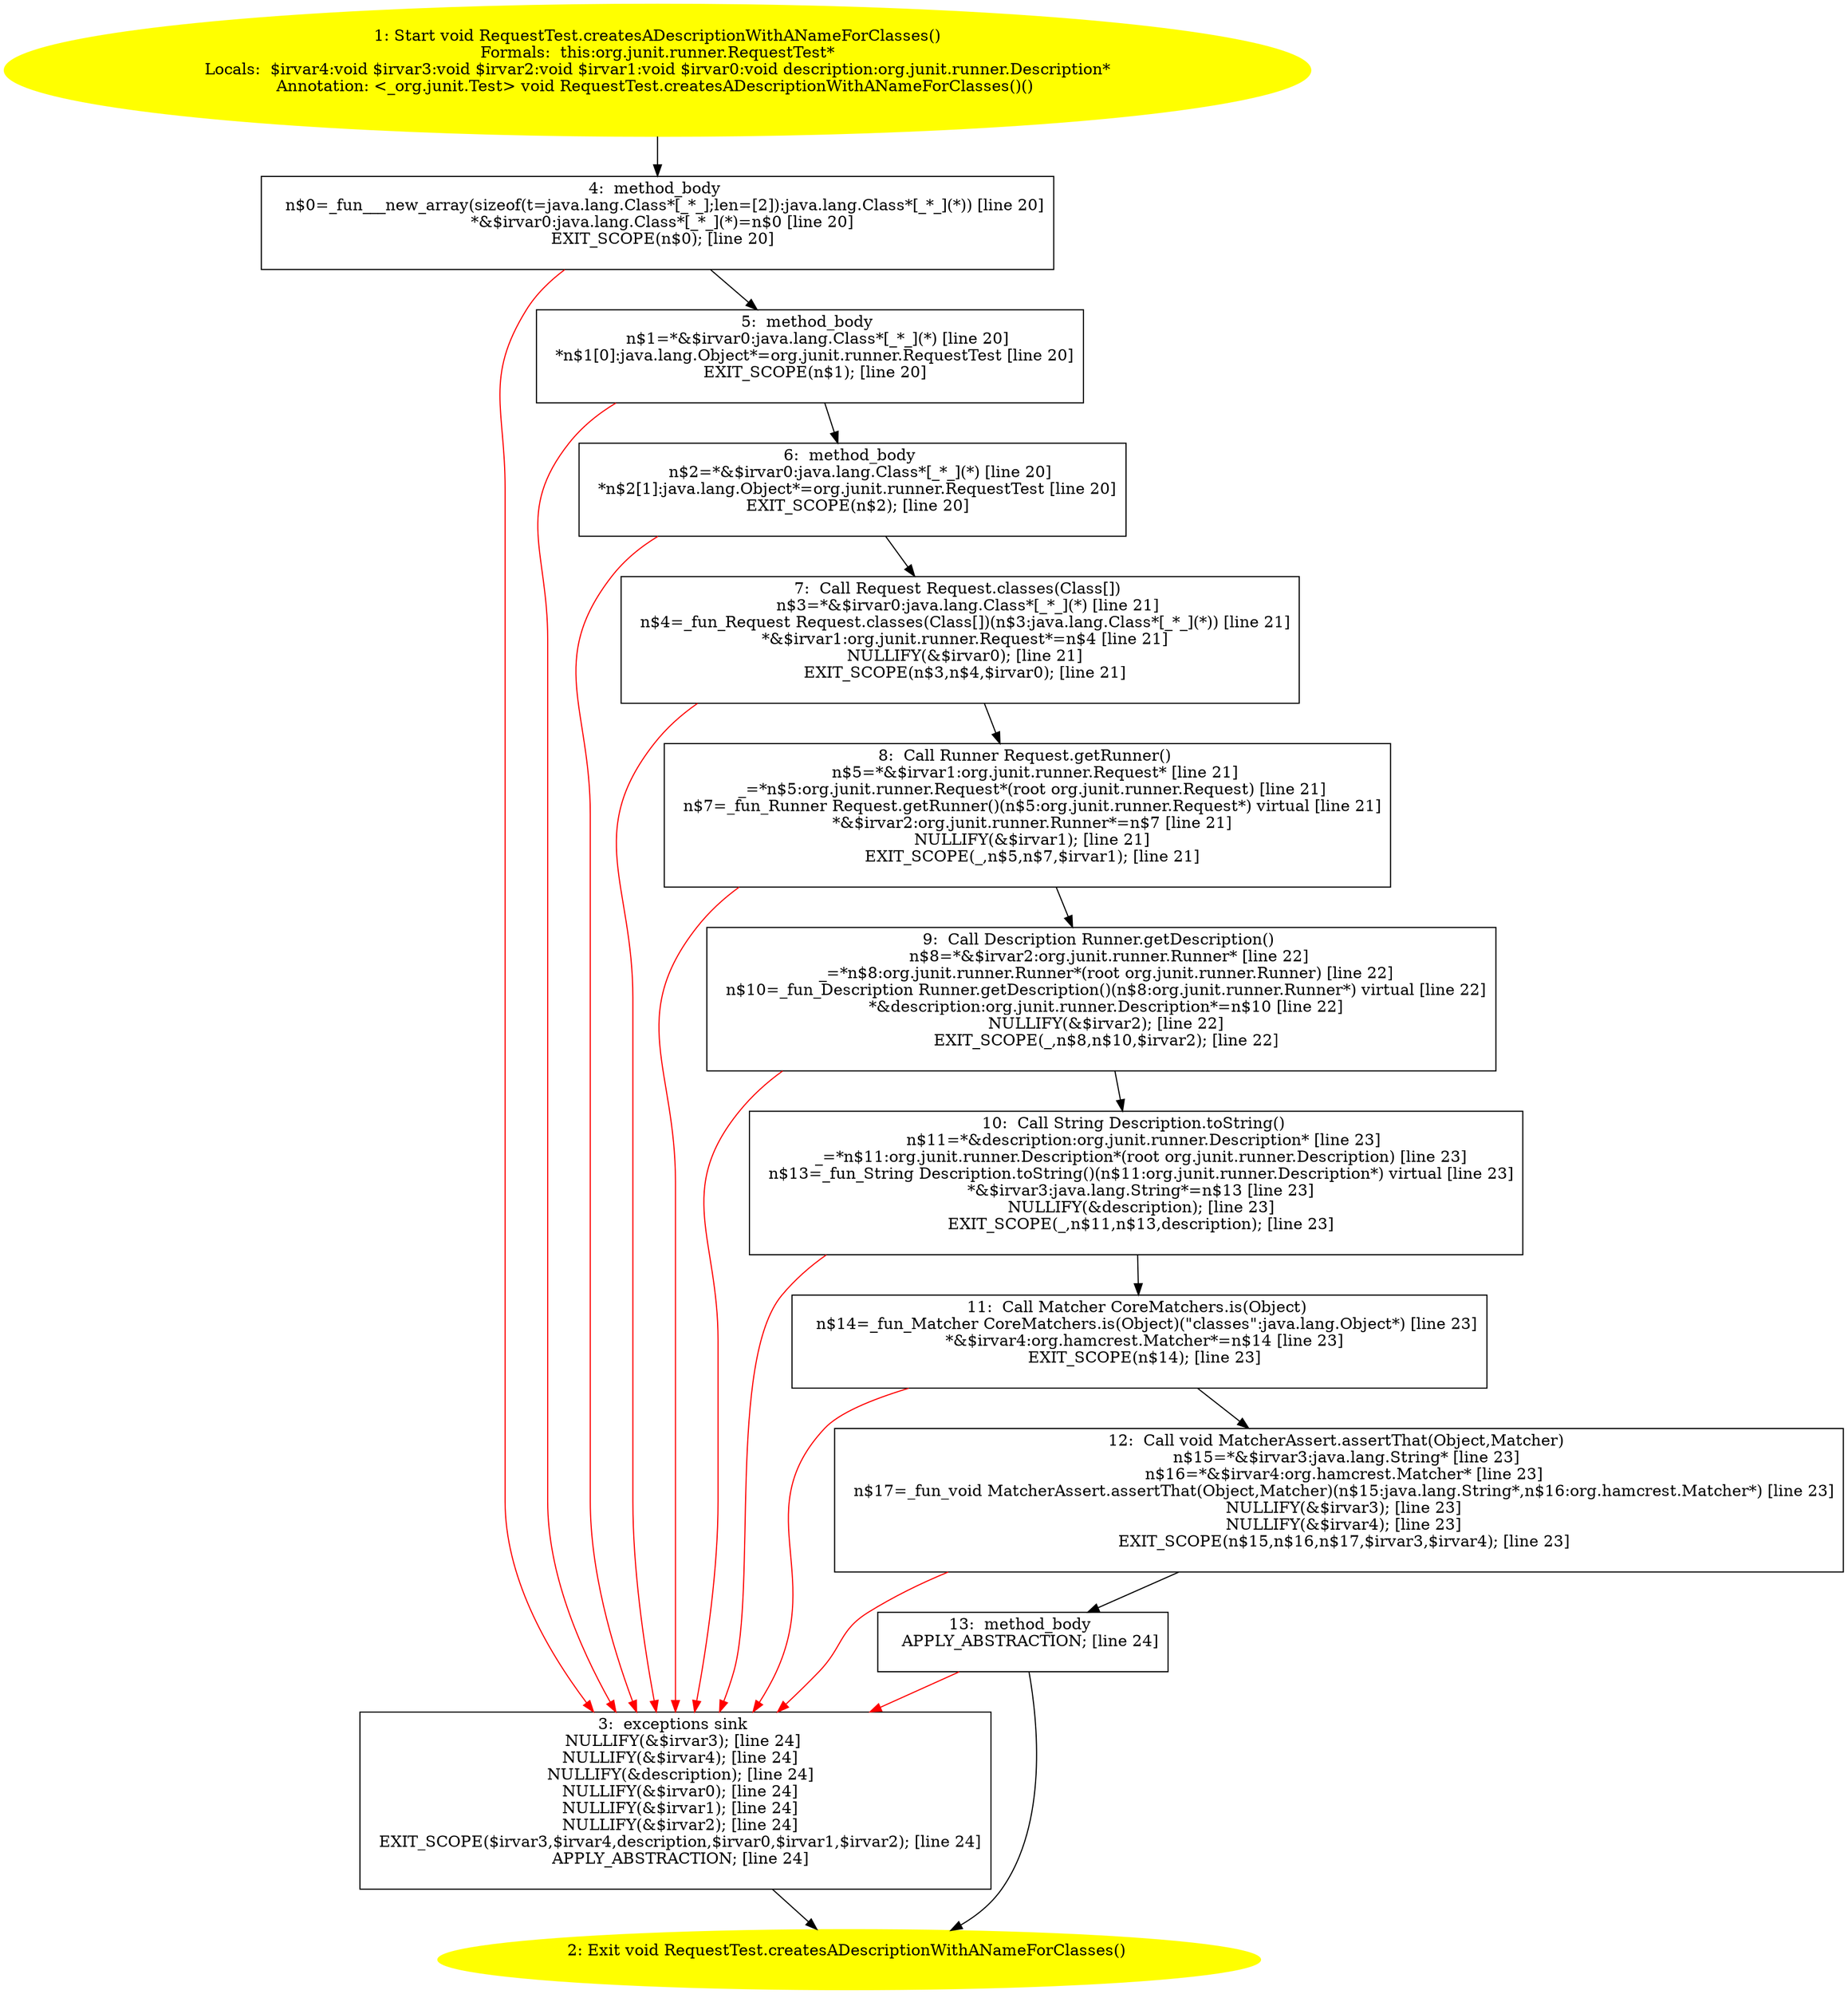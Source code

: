 /* @generated */
digraph cfg {
"org.junit.runner.RequestTest.createsADescriptionWithANameForClasses():void.e3994c2b65a0fd8f9523407d241053b9_1" [label="1: Start void RequestTest.createsADescriptionWithANameForClasses()\nFormals:  this:org.junit.runner.RequestTest*\nLocals:  $irvar4:void $irvar3:void $irvar2:void $irvar1:void $irvar0:void description:org.junit.runner.Description*\nAnnotation: <_org.junit.Test> void RequestTest.createsADescriptionWithANameForClasses()() \n  " color=yellow style=filled]
	

	 "org.junit.runner.RequestTest.createsADescriptionWithANameForClasses():void.e3994c2b65a0fd8f9523407d241053b9_1" -> "org.junit.runner.RequestTest.createsADescriptionWithANameForClasses():void.e3994c2b65a0fd8f9523407d241053b9_4" ;
"org.junit.runner.RequestTest.createsADescriptionWithANameForClasses():void.e3994c2b65a0fd8f9523407d241053b9_2" [label="2: Exit void RequestTest.createsADescriptionWithANameForClasses() \n  " color=yellow style=filled]
	

"org.junit.runner.RequestTest.createsADescriptionWithANameForClasses():void.e3994c2b65a0fd8f9523407d241053b9_3" [label="3:  exceptions sink \n   NULLIFY(&$irvar3); [line 24]\n  NULLIFY(&$irvar4); [line 24]\n  NULLIFY(&description); [line 24]\n  NULLIFY(&$irvar0); [line 24]\n  NULLIFY(&$irvar1); [line 24]\n  NULLIFY(&$irvar2); [line 24]\n  EXIT_SCOPE($irvar3,$irvar4,description,$irvar0,$irvar1,$irvar2); [line 24]\n  APPLY_ABSTRACTION; [line 24]\n " shape="box"]
	

	 "org.junit.runner.RequestTest.createsADescriptionWithANameForClasses():void.e3994c2b65a0fd8f9523407d241053b9_3" -> "org.junit.runner.RequestTest.createsADescriptionWithANameForClasses():void.e3994c2b65a0fd8f9523407d241053b9_2" ;
"org.junit.runner.RequestTest.createsADescriptionWithANameForClasses():void.e3994c2b65a0fd8f9523407d241053b9_4" [label="4:  method_body \n   n$0=_fun___new_array(sizeof(t=java.lang.Class*[_*_];len=[2]):java.lang.Class*[_*_](*)) [line 20]\n  *&$irvar0:java.lang.Class*[_*_](*)=n$0 [line 20]\n  EXIT_SCOPE(n$0); [line 20]\n " shape="box"]
	

	 "org.junit.runner.RequestTest.createsADescriptionWithANameForClasses():void.e3994c2b65a0fd8f9523407d241053b9_4" -> "org.junit.runner.RequestTest.createsADescriptionWithANameForClasses():void.e3994c2b65a0fd8f9523407d241053b9_5" ;
	 "org.junit.runner.RequestTest.createsADescriptionWithANameForClasses():void.e3994c2b65a0fd8f9523407d241053b9_4" -> "org.junit.runner.RequestTest.createsADescriptionWithANameForClasses():void.e3994c2b65a0fd8f9523407d241053b9_3" [color="red" ];
"org.junit.runner.RequestTest.createsADescriptionWithANameForClasses():void.e3994c2b65a0fd8f9523407d241053b9_5" [label="5:  method_body \n   n$1=*&$irvar0:java.lang.Class*[_*_](*) [line 20]\n  *n$1[0]:java.lang.Object*=org.junit.runner.RequestTest [line 20]\n  EXIT_SCOPE(n$1); [line 20]\n " shape="box"]
	

	 "org.junit.runner.RequestTest.createsADescriptionWithANameForClasses():void.e3994c2b65a0fd8f9523407d241053b9_5" -> "org.junit.runner.RequestTest.createsADescriptionWithANameForClasses():void.e3994c2b65a0fd8f9523407d241053b9_6" ;
	 "org.junit.runner.RequestTest.createsADescriptionWithANameForClasses():void.e3994c2b65a0fd8f9523407d241053b9_5" -> "org.junit.runner.RequestTest.createsADescriptionWithANameForClasses():void.e3994c2b65a0fd8f9523407d241053b9_3" [color="red" ];
"org.junit.runner.RequestTest.createsADescriptionWithANameForClasses():void.e3994c2b65a0fd8f9523407d241053b9_6" [label="6:  method_body \n   n$2=*&$irvar0:java.lang.Class*[_*_](*) [line 20]\n  *n$2[1]:java.lang.Object*=org.junit.runner.RequestTest [line 20]\n  EXIT_SCOPE(n$2); [line 20]\n " shape="box"]
	

	 "org.junit.runner.RequestTest.createsADescriptionWithANameForClasses():void.e3994c2b65a0fd8f9523407d241053b9_6" -> "org.junit.runner.RequestTest.createsADescriptionWithANameForClasses():void.e3994c2b65a0fd8f9523407d241053b9_7" ;
	 "org.junit.runner.RequestTest.createsADescriptionWithANameForClasses():void.e3994c2b65a0fd8f9523407d241053b9_6" -> "org.junit.runner.RequestTest.createsADescriptionWithANameForClasses():void.e3994c2b65a0fd8f9523407d241053b9_3" [color="red" ];
"org.junit.runner.RequestTest.createsADescriptionWithANameForClasses():void.e3994c2b65a0fd8f9523407d241053b9_7" [label="7:  Call Request Request.classes(Class[]) \n   n$3=*&$irvar0:java.lang.Class*[_*_](*) [line 21]\n  n$4=_fun_Request Request.classes(Class[])(n$3:java.lang.Class*[_*_](*)) [line 21]\n  *&$irvar1:org.junit.runner.Request*=n$4 [line 21]\n  NULLIFY(&$irvar0); [line 21]\n  EXIT_SCOPE(n$3,n$4,$irvar0); [line 21]\n " shape="box"]
	

	 "org.junit.runner.RequestTest.createsADescriptionWithANameForClasses():void.e3994c2b65a0fd8f9523407d241053b9_7" -> "org.junit.runner.RequestTest.createsADescriptionWithANameForClasses():void.e3994c2b65a0fd8f9523407d241053b9_8" ;
	 "org.junit.runner.RequestTest.createsADescriptionWithANameForClasses():void.e3994c2b65a0fd8f9523407d241053b9_7" -> "org.junit.runner.RequestTest.createsADescriptionWithANameForClasses():void.e3994c2b65a0fd8f9523407d241053b9_3" [color="red" ];
"org.junit.runner.RequestTest.createsADescriptionWithANameForClasses():void.e3994c2b65a0fd8f9523407d241053b9_8" [label="8:  Call Runner Request.getRunner() \n   n$5=*&$irvar1:org.junit.runner.Request* [line 21]\n  _=*n$5:org.junit.runner.Request*(root org.junit.runner.Request) [line 21]\n  n$7=_fun_Runner Request.getRunner()(n$5:org.junit.runner.Request*) virtual [line 21]\n  *&$irvar2:org.junit.runner.Runner*=n$7 [line 21]\n  NULLIFY(&$irvar1); [line 21]\n  EXIT_SCOPE(_,n$5,n$7,$irvar1); [line 21]\n " shape="box"]
	

	 "org.junit.runner.RequestTest.createsADescriptionWithANameForClasses():void.e3994c2b65a0fd8f9523407d241053b9_8" -> "org.junit.runner.RequestTest.createsADescriptionWithANameForClasses():void.e3994c2b65a0fd8f9523407d241053b9_9" ;
	 "org.junit.runner.RequestTest.createsADescriptionWithANameForClasses():void.e3994c2b65a0fd8f9523407d241053b9_8" -> "org.junit.runner.RequestTest.createsADescriptionWithANameForClasses():void.e3994c2b65a0fd8f9523407d241053b9_3" [color="red" ];
"org.junit.runner.RequestTest.createsADescriptionWithANameForClasses():void.e3994c2b65a0fd8f9523407d241053b9_9" [label="9:  Call Description Runner.getDescription() \n   n$8=*&$irvar2:org.junit.runner.Runner* [line 22]\n  _=*n$8:org.junit.runner.Runner*(root org.junit.runner.Runner) [line 22]\n  n$10=_fun_Description Runner.getDescription()(n$8:org.junit.runner.Runner*) virtual [line 22]\n  *&description:org.junit.runner.Description*=n$10 [line 22]\n  NULLIFY(&$irvar2); [line 22]\n  EXIT_SCOPE(_,n$8,n$10,$irvar2); [line 22]\n " shape="box"]
	

	 "org.junit.runner.RequestTest.createsADescriptionWithANameForClasses():void.e3994c2b65a0fd8f9523407d241053b9_9" -> "org.junit.runner.RequestTest.createsADescriptionWithANameForClasses():void.e3994c2b65a0fd8f9523407d241053b9_10" ;
	 "org.junit.runner.RequestTest.createsADescriptionWithANameForClasses():void.e3994c2b65a0fd8f9523407d241053b9_9" -> "org.junit.runner.RequestTest.createsADescriptionWithANameForClasses():void.e3994c2b65a0fd8f9523407d241053b9_3" [color="red" ];
"org.junit.runner.RequestTest.createsADescriptionWithANameForClasses():void.e3994c2b65a0fd8f9523407d241053b9_10" [label="10:  Call String Description.toString() \n   n$11=*&description:org.junit.runner.Description* [line 23]\n  _=*n$11:org.junit.runner.Description*(root org.junit.runner.Description) [line 23]\n  n$13=_fun_String Description.toString()(n$11:org.junit.runner.Description*) virtual [line 23]\n  *&$irvar3:java.lang.String*=n$13 [line 23]\n  NULLIFY(&description); [line 23]\n  EXIT_SCOPE(_,n$11,n$13,description); [line 23]\n " shape="box"]
	

	 "org.junit.runner.RequestTest.createsADescriptionWithANameForClasses():void.e3994c2b65a0fd8f9523407d241053b9_10" -> "org.junit.runner.RequestTest.createsADescriptionWithANameForClasses():void.e3994c2b65a0fd8f9523407d241053b9_11" ;
	 "org.junit.runner.RequestTest.createsADescriptionWithANameForClasses():void.e3994c2b65a0fd8f9523407d241053b9_10" -> "org.junit.runner.RequestTest.createsADescriptionWithANameForClasses():void.e3994c2b65a0fd8f9523407d241053b9_3" [color="red" ];
"org.junit.runner.RequestTest.createsADescriptionWithANameForClasses():void.e3994c2b65a0fd8f9523407d241053b9_11" [label="11:  Call Matcher CoreMatchers.is(Object) \n   n$14=_fun_Matcher CoreMatchers.is(Object)(\"classes\":java.lang.Object*) [line 23]\n  *&$irvar4:org.hamcrest.Matcher*=n$14 [line 23]\n  EXIT_SCOPE(n$14); [line 23]\n " shape="box"]
	

	 "org.junit.runner.RequestTest.createsADescriptionWithANameForClasses():void.e3994c2b65a0fd8f9523407d241053b9_11" -> "org.junit.runner.RequestTest.createsADescriptionWithANameForClasses():void.e3994c2b65a0fd8f9523407d241053b9_12" ;
	 "org.junit.runner.RequestTest.createsADescriptionWithANameForClasses():void.e3994c2b65a0fd8f9523407d241053b9_11" -> "org.junit.runner.RequestTest.createsADescriptionWithANameForClasses():void.e3994c2b65a0fd8f9523407d241053b9_3" [color="red" ];
"org.junit.runner.RequestTest.createsADescriptionWithANameForClasses():void.e3994c2b65a0fd8f9523407d241053b9_12" [label="12:  Call void MatcherAssert.assertThat(Object,Matcher) \n   n$15=*&$irvar3:java.lang.String* [line 23]\n  n$16=*&$irvar4:org.hamcrest.Matcher* [line 23]\n  n$17=_fun_void MatcherAssert.assertThat(Object,Matcher)(n$15:java.lang.String*,n$16:org.hamcrest.Matcher*) [line 23]\n  NULLIFY(&$irvar3); [line 23]\n  NULLIFY(&$irvar4); [line 23]\n  EXIT_SCOPE(n$15,n$16,n$17,$irvar3,$irvar4); [line 23]\n " shape="box"]
	

	 "org.junit.runner.RequestTest.createsADescriptionWithANameForClasses():void.e3994c2b65a0fd8f9523407d241053b9_12" -> "org.junit.runner.RequestTest.createsADescriptionWithANameForClasses():void.e3994c2b65a0fd8f9523407d241053b9_13" ;
	 "org.junit.runner.RequestTest.createsADescriptionWithANameForClasses():void.e3994c2b65a0fd8f9523407d241053b9_12" -> "org.junit.runner.RequestTest.createsADescriptionWithANameForClasses():void.e3994c2b65a0fd8f9523407d241053b9_3" [color="red" ];
"org.junit.runner.RequestTest.createsADescriptionWithANameForClasses():void.e3994c2b65a0fd8f9523407d241053b9_13" [label="13:  method_body \n   APPLY_ABSTRACTION; [line 24]\n " shape="box"]
	

	 "org.junit.runner.RequestTest.createsADescriptionWithANameForClasses():void.e3994c2b65a0fd8f9523407d241053b9_13" -> "org.junit.runner.RequestTest.createsADescriptionWithANameForClasses():void.e3994c2b65a0fd8f9523407d241053b9_2" ;
	 "org.junit.runner.RequestTest.createsADescriptionWithANameForClasses():void.e3994c2b65a0fd8f9523407d241053b9_13" -> "org.junit.runner.RequestTest.createsADescriptionWithANameForClasses():void.e3994c2b65a0fd8f9523407d241053b9_3" [color="red" ];
}
